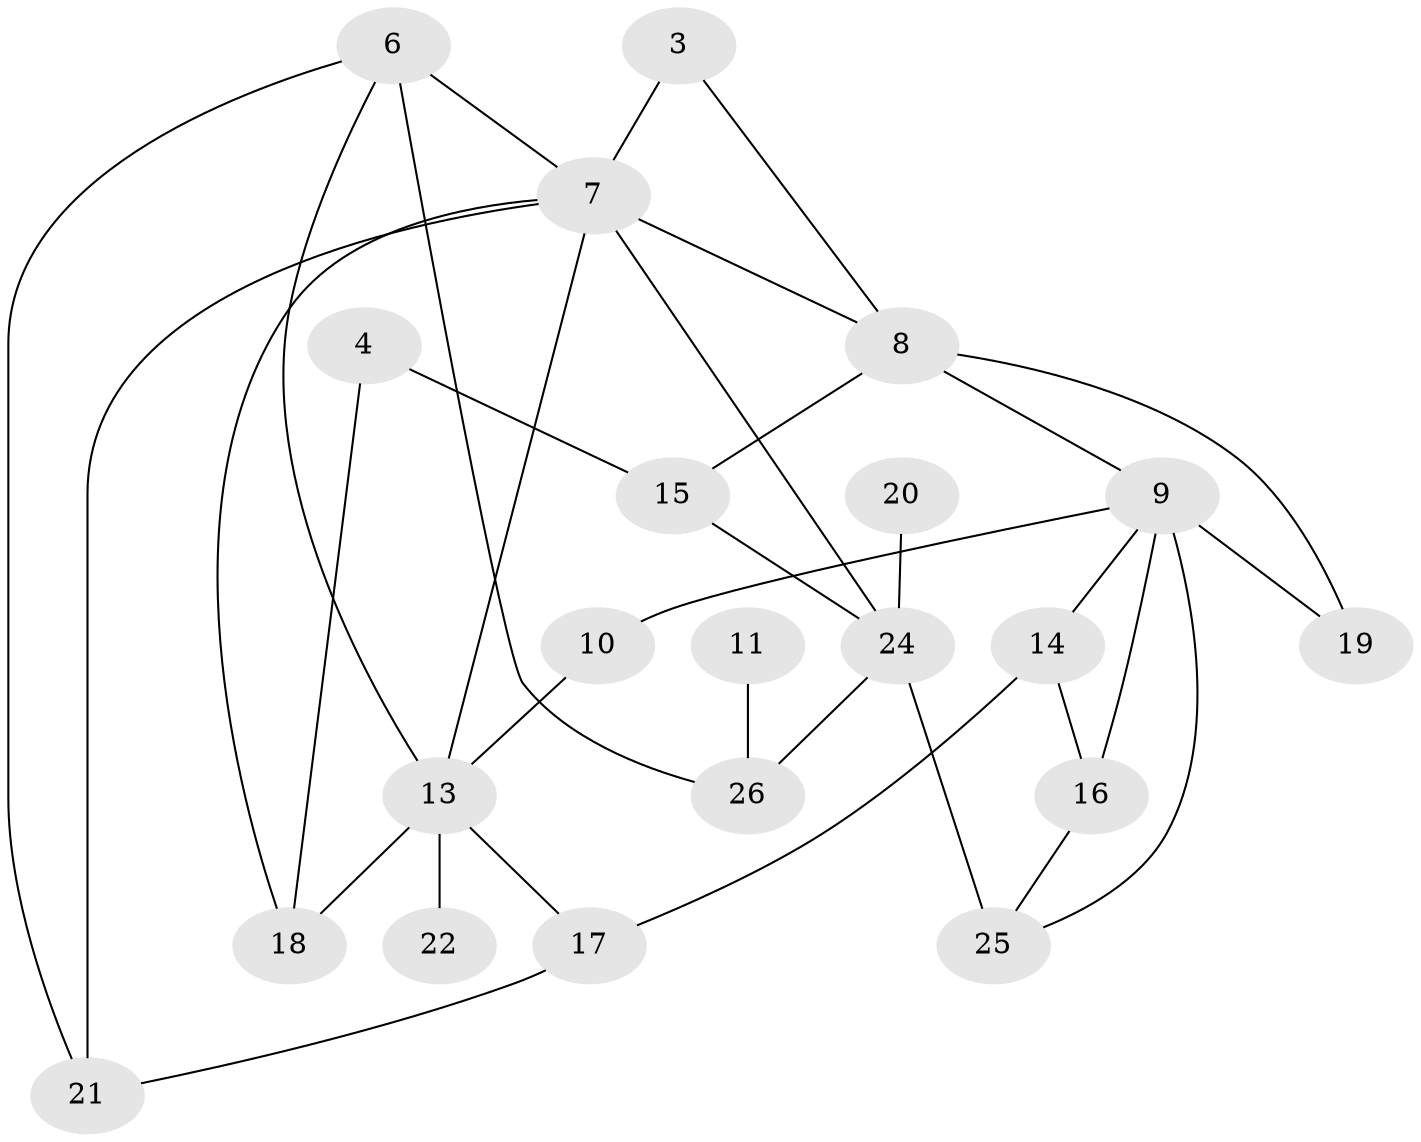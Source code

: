 // original degree distribution, {2: 0.25, 1: 0.17307692307692307, 0: 0.09615384615384616, 5: 0.09615384615384616, 3: 0.23076923076923078, 4: 0.15384615384615385}
// Generated by graph-tools (version 1.1) at 2025/35/03/04/25 23:35:46]
// undirected, 21 vertices, 34 edges
graph export_dot {
  node [color=gray90,style=filled];
  3;
  4;
  6;
  7;
  8;
  9;
  10;
  11;
  13;
  14;
  15;
  16;
  17;
  18;
  19;
  20;
  21;
  22;
  24;
  25;
  26;
  3 -- 7 [weight=1.0];
  3 -- 8 [weight=1.0];
  4 -- 15 [weight=2.0];
  4 -- 18 [weight=1.0];
  6 -- 7 [weight=1.0];
  6 -- 13 [weight=1.0];
  6 -- 21 [weight=1.0];
  6 -- 26 [weight=1.0];
  7 -- 8 [weight=1.0];
  7 -- 13 [weight=1.0];
  7 -- 18 [weight=1.0];
  7 -- 21 [weight=1.0];
  7 -- 24 [weight=1.0];
  8 -- 9 [weight=1.0];
  8 -- 15 [weight=1.0];
  8 -- 19 [weight=1.0];
  9 -- 10 [weight=1.0];
  9 -- 14 [weight=1.0];
  9 -- 16 [weight=1.0];
  9 -- 19 [weight=2.0];
  9 -- 25 [weight=1.0];
  10 -- 13 [weight=1.0];
  11 -- 26 [weight=1.0];
  13 -- 17 [weight=1.0];
  13 -- 18 [weight=1.0];
  13 -- 22 [weight=2.0];
  14 -- 16 [weight=1.0];
  14 -- 17 [weight=1.0];
  15 -- 24 [weight=1.0];
  16 -- 25 [weight=1.0];
  17 -- 21 [weight=1.0];
  20 -- 24 [weight=1.0];
  24 -- 25 [weight=2.0];
  24 -- 26 [weight=1.0];
}
